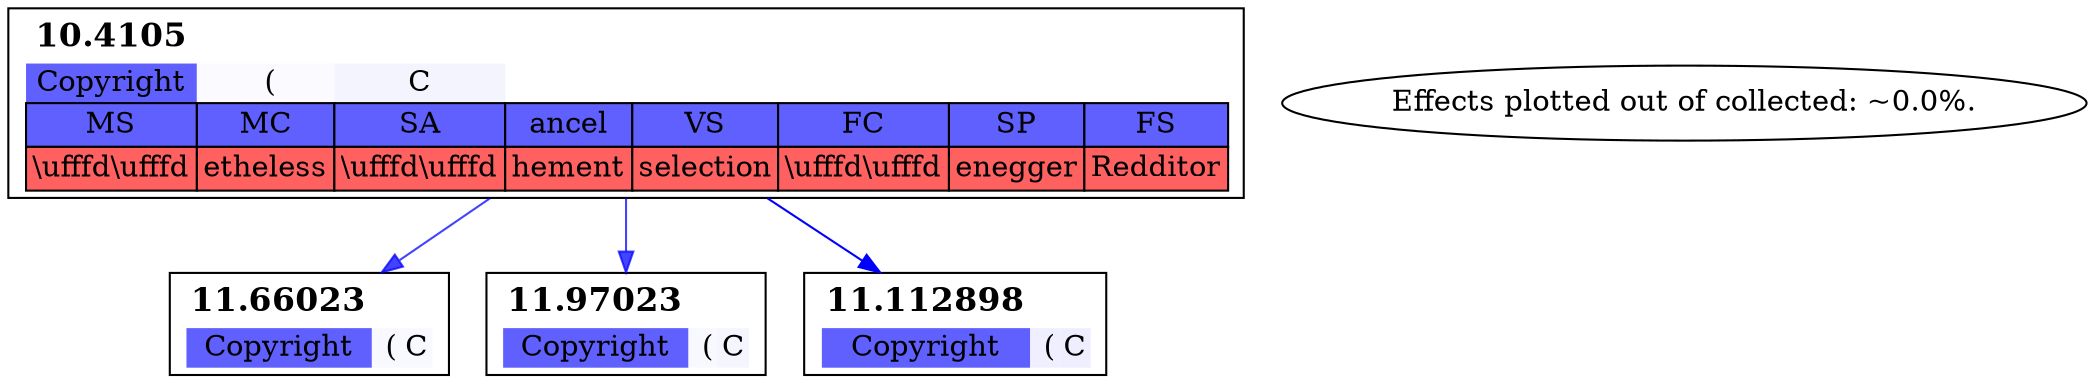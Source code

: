 strict digraph "" {
	node [label="\N"];
	10.4105	[label=<<table border="0" cellborder="0" cellspacing="0"><tr><td><font point-size="16"><b>10.4105</b></font></td></tr><tr><td bgcolor="#6060ff">Copyright</td><td bgcolor="#fbfbff"> (</td><td bgcolor="#f4f4ff">C</td></tr><tr><td border="1" bgcolor="#6060ff">MS</td><td border="1" bgcolor="#6060ff">MC</td><td border="1" bgcolor="#6060ff">SA</td><td border="1" bgcolor="#6060ff">ancel</td><td border="1" bgcolor="#6060ff">VS</td><td border="1" bgcolor="#6060ff">FC</td><td border="1" bgcolor="#6060ff">SP</td><td border="1" bgcolor="#6060ff">FS</td></tr><tr><td border="1" bgcolor="#ff6060">\ufffd\ufffd</td><td border="1" bgcolor="#ff6060">etheless</td><td border="1" bgcolor="#ff6060">\ufffd\ufffd</td><td border="1" bgcolor="#ff6060">hement</td><td border="1" bgcolor="#ff6060">selection</td><td border="1" bgcolor="#ff6060">\ufffd\ufffd</td><td border="1" bgcolor="#ff6060">enegger</td><td border="1" bgcolor="#ff6060">Redditor</td></tr></table>>,
		shape=box];
	11.66023	[label=<<table border="0" cellborder="0" cellspacing="0"><tr><td><font point-size="16"><b>11.66023</b></font></td></tr><tr><td bgcolor="#6060ff">Copyright</td><td bgcolor="#f8f8ff"> (</td><td bgcolor="#f8f8ff">C</td></tr></table>>,
		shape=box];
	10.4105 -> 11.66023	[color="#0000ffbd"];
	11.97023	[label=<<table border="0" cellborder="0" cellspacing="0"><tr><td><font point-size="16"><b>11.97023</b></font></td></tr><tr><td bgcolor="#6060ff">Copyright</td><td bgcolor="#f8f8ff"> (</td><td bgcolor="#f5f5ff">C</td></tr></table>>,
		shape=box];
	10.4105 -> 11.97023	[color="#0000ffbb"];
	11.112898	[label=<<table border="0" cellborder="0" cellspacing="0"><tr><td><font point-size="16"><b>11.112898</b></font></td></tr><tr><td bgcolor="#6060ff">Copyright</td><td bgcolor="#efefff"> (</td><td bgcolor="#eeeeff">C</td></tr></table>>,
		shape=box];
	10.4105 -> 11.112898	[color="#0000ffff"];
	"Effects plotted out of collected: ~0.0%.";
}

